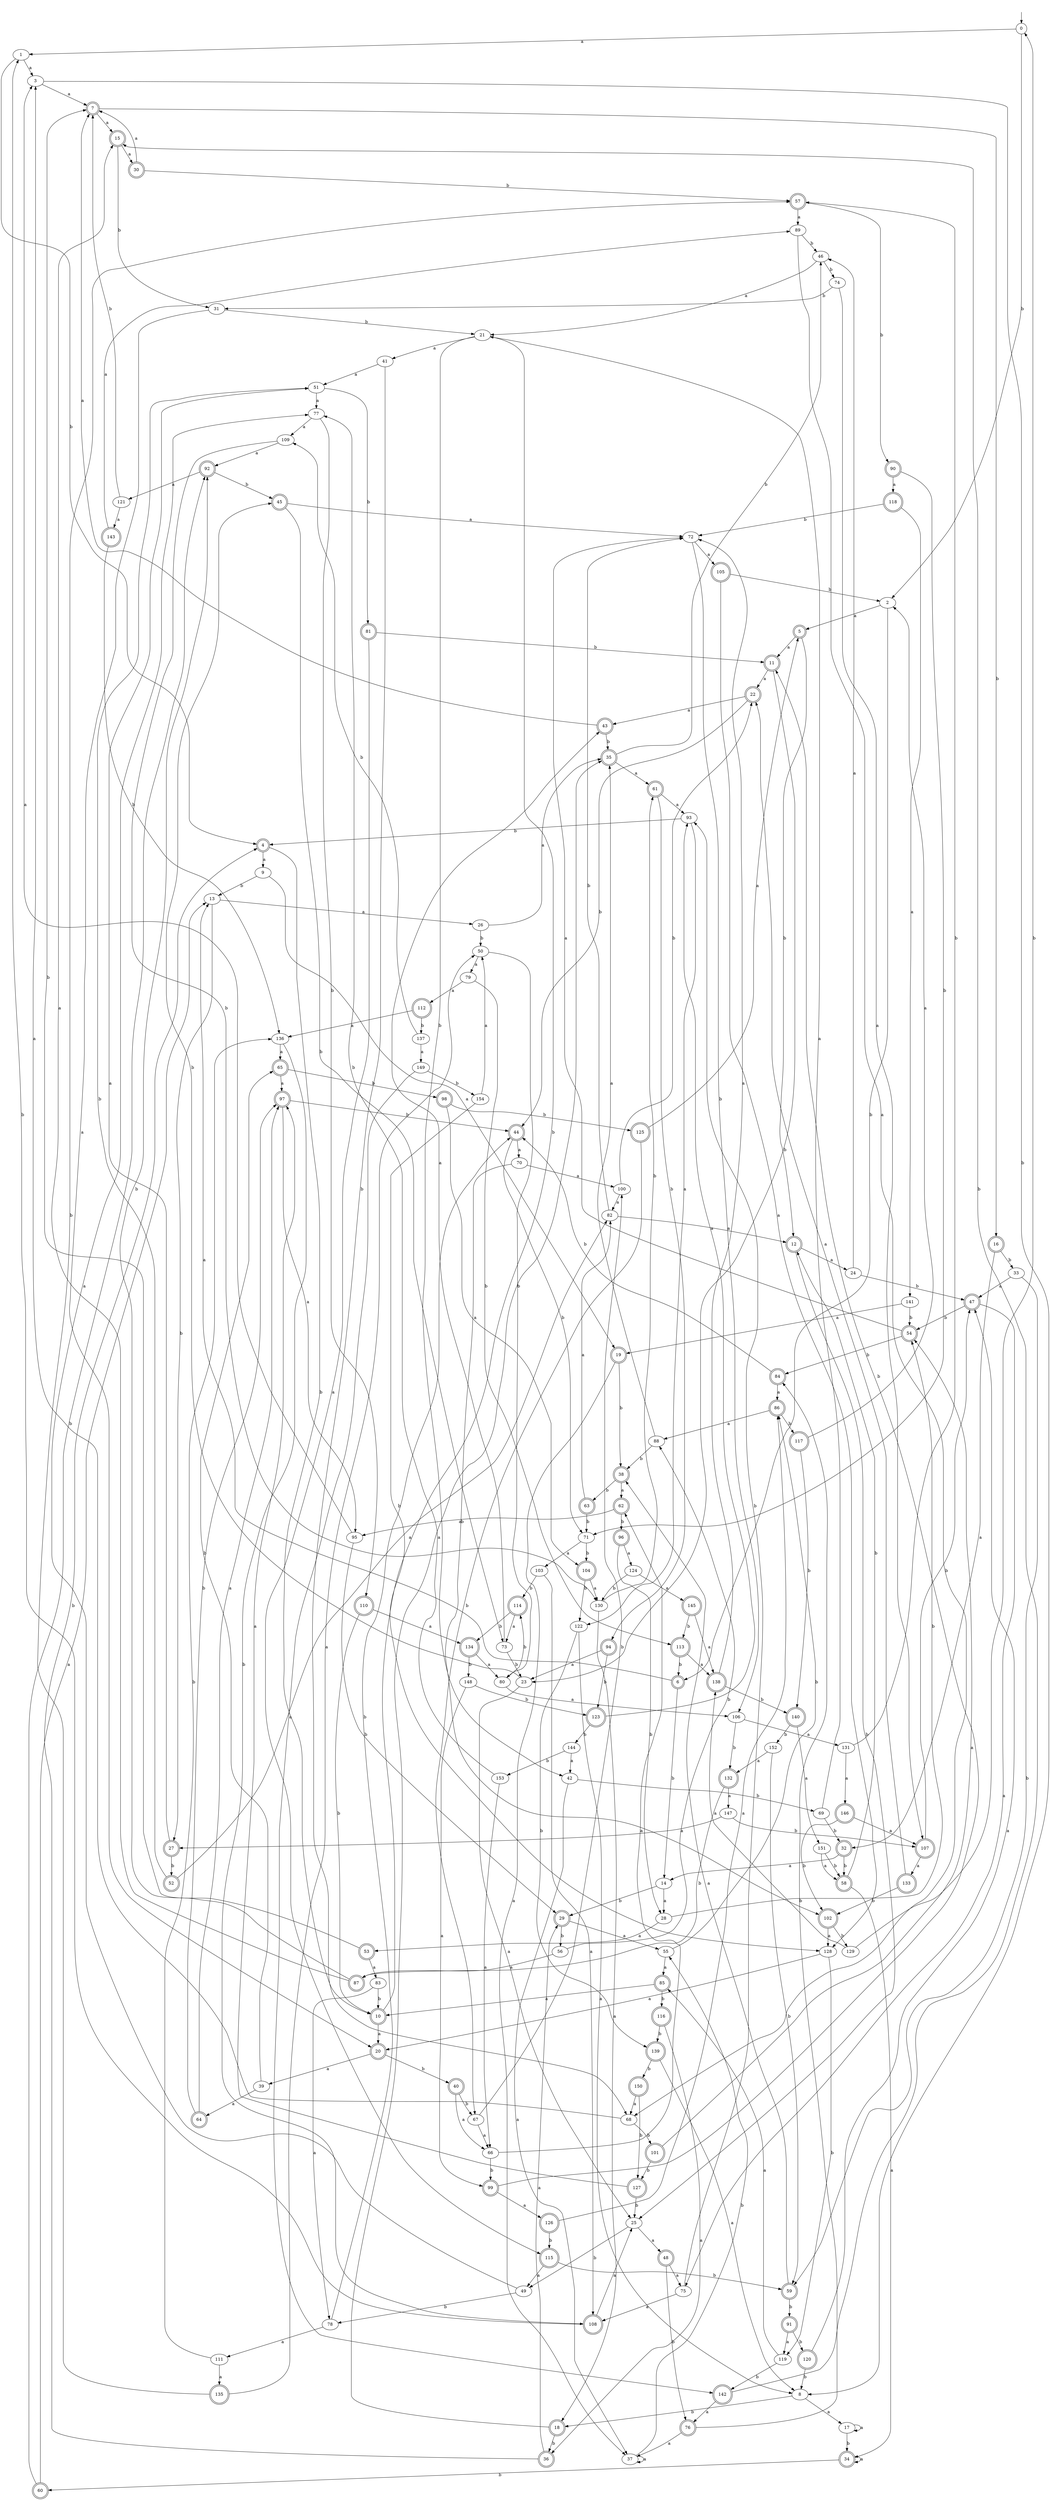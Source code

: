 digraph RandomDFA {
  __start0 [label="", shape=none];
  __start0 -> 0 [label=""];
  0 [shape=circle]
  0 -> 1 [label="a"]
  0 -> 2 [label="b"]
  1
  1 -> 3 [label="a"]
  1 -> 4 [label="b"]
  2
  2 -> 5 [label="a"]
  2 -> 6 [label="b"]
  3
  3 -> 7 [label="a"]
  3 -> 8 [label="b"]
  4 [shape=doublecircle]
  4 -> 9 [label="a"]
  4 -> 10 [label="b"]
  5 [shape=doublecircle]
  5 -> 11 [label="a"]
  5 -> 12 [label="b"]
  6 [shape=doublecircle]
  6 -> 13 [label="a"]
  6 -> 14 [label="b"]
  7 [shape=doublecircle]
  7 -> 15 [label="a"]
  7 -> 16 [label="b"]
  8
  8 -> 17 [label="a"]
  8 -> 18 [label="b"]
  9
  9 -> 19 [label="a"]
  9 -> 13 [label="b"]
  10 [shape=doublecircle]
  10 -> 20 [label="a"]
  10 -> 21 [label="b"]
  11 [shape=doublecircle]
  11 -> 22 [label="a"]
  11 -> 23 [label="b"]
  12 [shape=doublecircle]
  12 -> 24 [label="a"]
  12 -> 25 [label="b"]
  13
  13 -> 26 [label="a"]
  13 -> 27 [label="b"]
  14
  14 -> 28 [label="a"]
  14 -> 29 [label="b"]
  15 [shape=doublecircle]
  15 -> 30 [label="a"]
  15 -> 31 [label="b"]
  16 [shape=doublecircle]
  16 -> 32 [label="a"]
  16 -> 33 [label="b"]
  17
  17 -> 17 [label="a"]
  17 -> 34 [label="b"]
  18 [shape=doublecircle]
  18 -> 35 [label="a"]
  18 -> 36 [label="b"]
  19 [shape=doublecircle]
  19 -> 37 [label="a"]
  19 -> 38 [label="b"]
  20 [shape=doublecircle]
  20 -> 39 [label="a"]
  20 -> 40 [label="b"]
  21
  21 -> 41 [label="a"]
  21 -> 42 [label="b"]
  22 [shape=doublecircle]
  22 -> 43 [label="a"]
  22 -> 44 [label="b"]
  23
  23 -> 25 [label="a"]
  23 -> 45 [label="b"]
  24
  24 -> 46 [label="a"]
  24 -> 47 [label="b"]
  25
  25 -> 48 [label="a"]
  25 -> 49 [label="b"]
  26
  26 -> 35 [label="a"]
  26 -> 50 [label="b"]
  27 [shape=doublecircle]
  27 -> 51 [label="a"]
  27 -> 52 [label="b"]
  28
  28 -> 53 [label="a"]
  28 -> 54 [label="b"]
  29 [shape=doublecircle]
  29 -> 55 [label="a"]
  29 -> 56 [label="b"]
  30 [shape=doublecircle]
  30 -> 7 [label="a"]
  30 -> 57 [label="b"]
  31
  31 -> 20 [label="a"]
  31 -> 21 [label="b"]
  32 [shape=doublecircle]
  32 -> 14 [label="a"]
  32 -> 58 [label="b"]
  33
  33 -> 47 [label="a"]
  33 -> 59 [label="b"]
  34 [shape=doublecircle]
  34 -> 34 [label="a"]
  34 -> 60 [label="b"]
  35 [shape=doublecircle]
  35 -> 61 [label="a"]
  35 -> 46 [label="b"]
  36 [shape=doublecircle]
  36 -> 29 [label="a"]
  36 -> 4 [label="b"]
  37
  37 -> 37 [label="a"]
  37 -> 55 [label="b"]
  38 [shape=doublecircle]
  38 -> 62 [label="a"]
  38 -> 63 [label="b"]
  39
  39 -> 64 [label="a"]
  39 -> 65 [label="b"]
  40 [shape=doublecircle]
  40 -> 66 [label="a"]
  40 -> 67 [label="b"]
  41
  41 -> 51 [label="a"]
  41 -> 68 [label="b"]
  42
  42 -> 37 [label="a"]
  42 -> 69 [label="b"]
  43 [shape=doublecircle]
  43 -> 7 [label="a"]
  43 -> 35 [label="b"]
  44 [shape=doublecircle]
  44 -> 70 [label="a"]
  44 -> 71 [label="b"]
  45 [shape=doublecircle]
  45 -> 72 [label="a"]
  45 -> 73 [label="b"]
  46
  46 -> 21 [label="a"]
  46 -> 74 [label="b"]
  47 [shape=doublecircle]
  47 -> 75 [label="a"]
  47 -> 54 [label="b"]
  48 [shape=doublecircle]
  48 -> 75 [label="a"]
  48 -> 76 [label="b"]
  49
  49 -> 77 [label="a"]
  49 -> 78 [label="b"]
  50
  50 -> 79 [label="a"]
  50 -> 80 [label="b"]
  51
  51 -> 77 [label="a"]
  51 -> 81 [label="b"]
  52 [shape=doublecircle]
  52 -> 82 [label="a"]
  52 -> 51 [label="b"]
  53 [shape=doublecircle]
  53 -> 83 [label="a"]
  53 -> 7 [label="b"]
  54 [shape=doublecircle]
  54 -> 72 [label="a"]
  54 -> 84 [label="b"]
  55
  55 -> 85 [label="a"]
  55 -> 86 [label="b"]
  56
  56 -> 87 [label="a"]
  56 -> 88 [label="b"]
  57 [shape=doublecircle]
  57 -> 89 [label="a"]
  57 -> 90 [label="b"]
  58 [shape=doublecircle]
  58 -> 34 [label="a"]
  58 -> 12 [label="b"]
  59 [shape=doublecircle]
  59 -> 38 [label="a"]
  59 -> 91 [label="b"]
  60 [shape=doublecircle]
  60 -> 13 [label="a"]
  60 -> 92 [label="b"]
  61 [shape=doublecircle]
  61 -> 93 [label="a"]
  61 -> 94 [label="b"]
  62 [shape=doublecircle]
  62 -> 95 [label="a"]
  62 -> 96 [label="b"]
  63 [shape=doublecircle]
  63 -> 82 [label="a"]
  63 -> 71 [label="b"]
  64 [shape=doublecircle]
  64 -> 97 [label="a"]
  64 -> 97 [label="b"]
  65 [shape=doublecircle]
  65 -> 97 [label="a"]
  65 -> 98 [label="b"]
  66
  66 -> 62 [label="a"]
  66 -> 99 [label="b"]
  67
  67 -> 66 [label="a"]
  67 -> 100 [label="b"]
  68
  68 -> 3 [label="a"]
  68 -> 101 [label="b"]
  69
  69 -> 21 [label="a"]
  69 -> 32 [label="b"]
  70
  70 -> 100 [label="a"]
  70 -> 102 [label="b"]
  71
  71 -> 103 [label="a"]
  71 -> 104 [label="b"]
  72
  72 -> 105 [label="a"]
  72 -> 106 [label="b"]
  73
  73 -> 43 [label="a"]
  73 -> 23 [label="b"]
  74
  74 -> 107 [label="a"]
  74 -> 31 [label="b"]
  75
  75 -> 108 [label="a"]
  75 -> 93 [label="b"]
  76 [shape=doublecircle]
  76 -> 37 [label="a"]
  76 -> 84 [label="b"]
  77
  77 -> 109 [label="a"]
  77 -> 110 [label="b"]
  78
  78 -> 111 [label="a"]
  78 -> 44 [label="b"]
  79
  79 -> 112 [label="a"]
  79 -> 113 [label="b"]
  80
  80 -> 106 [label="a"]
  80 -> 114 [label="b"]
  81 [shape=doublecircle]
  81 -> 115 [label="a"]
  81 -> 11 [label="b"]
  82
  82 -> 12 [label="a"]
  82 -> 72 [label="b"]
  83
  83 -> 78 [label="a"]
  83 -> 10 [label="b"]
  84 [shape=doublecircle]
  84 -> 86 [label="a"]
  84 -> 44 [label="b"]
  85 [shape=doublecircle]
  85 -> 10 [label="a"]
  85 -> 116 [label="b"]
  86 [shape=doublecircle]
  86 -> 88 [label="a"]
  86 -> 117 [label="b"]
  87 [shape=doublecircle]
  87 -> 15 [label="a"]
  87 -> 92 [label="b"]
  88
  88 -> 35 [label="a"]
  88 -> 38 [label="b"]
  89
  89 -> 68 [label="a"]
  89 -> 46 [label="b"]
  90 [shape=doublecircle]
  90 -> 118 [label="a"]
  90 -> 71 [label="b"]
  91 [shape=doublecircle]
  91 -> 119 [label="a"]
  91 -> 120 [label="b"]
  92 [shape=doublecircle]
  92 -> 121 [label="a"]
  92 -> 45 [label="b"]
  93
  93 -> 122 [label="a"]
  93 -> 4 [label="b"]
  94 [shape=doublecircle]
  94 -> 23 [label="a"]
  94 -> 123 [label="b"]
  95
  95 -> 3 [label="a"]
  95 -> 29 [label="b"]
  96 [shape=doublecircle]
  96 -> 124 [label="a"]
  96 -> 28 [label="b"]
  97 [shape=doublecircle]
  97 -> 95 [label="a"]
  97 -> 44 [label="b"]
  98 [shape=doublecircle]
  98 -> 104 [label="a"]
  98 -> 125 [label="b"]
  99 [shape=doublecircle]
  99 -> 126 [label="a"]
  99 -> 11 [label="b"]
  100
  100 -> 82 [label="a"]
  100 -> 22 [label="b"]
  101 [shape=doublecircle]
  101 -> 54 [label="a"]
  101 -> 127 [label="b"]
  102 [shape=doublecircle]
  102 -> 128 [label="a"]
  102 -> 129 [label="b"]
  103
  103 -> 108 [label="a"]
  103 -> 114 [label="b"]
  104 [shape=doublecircle]
  104 -> 130 [label="a"]
  104 -> 122 [label="b"]
  105 [shape=doublecircle]
  105 -> 128 [label="a"]
  105 -> 2 [label="b"]
  106
  106 -> 131 [label="a"]
  106 -> 132 [label="b"]
  107 [shape=doublecircle]
  107 -> 133 [label="a"]
  107 -> 47 [label="b"]
  108 [shape=doublecircle]
  108 -> 25 [label="a"]
  108 -> 1 [label="b"]
  109
  109 -> 92 [label="a"]
  109 -> 130 [label="b"]
  110 [shape=doublecircle]
  110 -> 134 [label="a"]
  110 -> 10 [label="b"]
  111
  111 -> 135 [label="a"]
  111 -> 136 [label="b"]
  112 [shape=doublecircle]
  112 -> 136 [label="a"]
  112 -> 137 [label="b"]
  113 [shape=doublecircle]
  113 -> 138 [label="a"]
  113 -> 6 [label="b"]
  114 [shape=doublecircle]
  114 -> 73 [label="a"]
  114 -> 134 [label="b"]
  115 [shape=doublecircle]
  115 -> 49 [label="a"]
  115 -> 59 [label="b"]
  116 [shape=doublecircle]
  116 -> 36 [label="a"]
  116 -> 139 [label="b"]
  117 [shape=doublecircle]
  117 -> 2 [label="a"]
  117 -> 140 [label="b"]
  118 [shape=doublecircle]
  118 -> 141 [label="a"]
  118 -> 72 [label="b"]
  119
  119 -> 85 [label="a"]
  119 -> 142 [label="b"]
  120 [shape=doublecircle]
  120 -> 47 [label="a"]
  120 -> 8 [label="b"]
  121
  121 -> 143 [label="a"]
  121 -> 7 [label="b"]
  122
  122 -> 8 [label="a"]
  122 -> 139 [label="b"]
  123 [shape=doublecircle]
  123 -> 93 [label="a"]
  123 -> 144 [label="b"]
  124
  124 -> 145 [label="a"]
  124 -> 130 [label="b"]
  125 [shape=doublecircle]
  125 -> 5 [label="a"]
  125 -> 67 [label="b"]
  126 [shape=doublecircle]
  126 -> 86 [label="a"]
  126 -> 115 [label="b"]
  127 [shape=doublecircle]
  127 -> 97 [label="a"]
  127 -> 25 [label="b"]
  128
  128 -> 20 [label="a"]
  128 -> 119 [label="b"]
  129
  129 -> 138 [label="a"]
  129 -> 0 [label="b"]
  130
  130 -> 18 [label="a"]
  130 -> 61 [label="b"]
  131
  131 -> 146 [label="a"]
  131 -> 57 [label="b"]
  132 [shape=doublecircle]
  132 -> 147 [label="a"]
  132 -> 87 [label="b"]
  133 [shape=doublecircle]
  133 -> 22 [label="a"]
  133 -> 102 [label="b"]
  134 [shape=doublecircle]
  134 -> 80 [label="a"]
  134 -> 148 [label="b"]
  135 [shape=doublecircle]
  135 -> 50 [label="a"]
  135 -> 57 [label="b"]
  136
  136 -> 65 [label="a"]
  136 -> 108 [label="b"]
  137
  137 -> 149 [label="a"]
  137 -> 109 [label="b"]
  138 [shape=doublecircle]
  138 -> 72 [label="a"]
  138 -> 140 [label="b"]
  139 [shape=doublecircle]
  139 -> 8 [label="a"]
  139 -> 150 [label="b"]
  140 [shape=doublecircle]
  140 -> 151 [label="a"]
  140 -> 152 [label="b"]
  141
  141 -> 19 [label="a"]
  141 -> 54 [label="b"]
  142 [shape=doublecircle]
  142 -> 76 [label="a"]
  142 -> 15 [label="b"]
  143 [shape=doublecircle]
  143 -> 89 [label="a"]
  143 -> 136 [label="b"]
  144
  144 -> 42 [label="a"]
  144 -> 153 [label="b"]
  145 [shape=doublecircle]
  145 -> 138 [label="a"]
  145 -> 113 [label="b"]
  146 [shape=doublecircle]
  146 -> 107 [label="a"]
  146 -> 102 [label="b"]
  147
  147 -> 27 [label="a"]
  147 -> 107 [label="b"]
  148
  148 -> 99 [label="a"]
  148 -> 123 [label="b"]
  149
  149 -> 142 [label="a"]
  149 -> 154 [label="b"]
  150 [shape=doublecircle]
  150 -> 68 [label="a"]
  150 -> 127 [label="b"]
  151
  151 -> 58 [label="a"]
  151 -> 58 [label="b"]
  152
  152 -> 132 [label="a"]
  152 -> 59 [label="b"]
  153
  153 -> 66 [label="a"]
  153 -> 77 [label="b"]
  154
  154 -> 50 [label="a"]
  154 -> 128 [label="b"]
}
